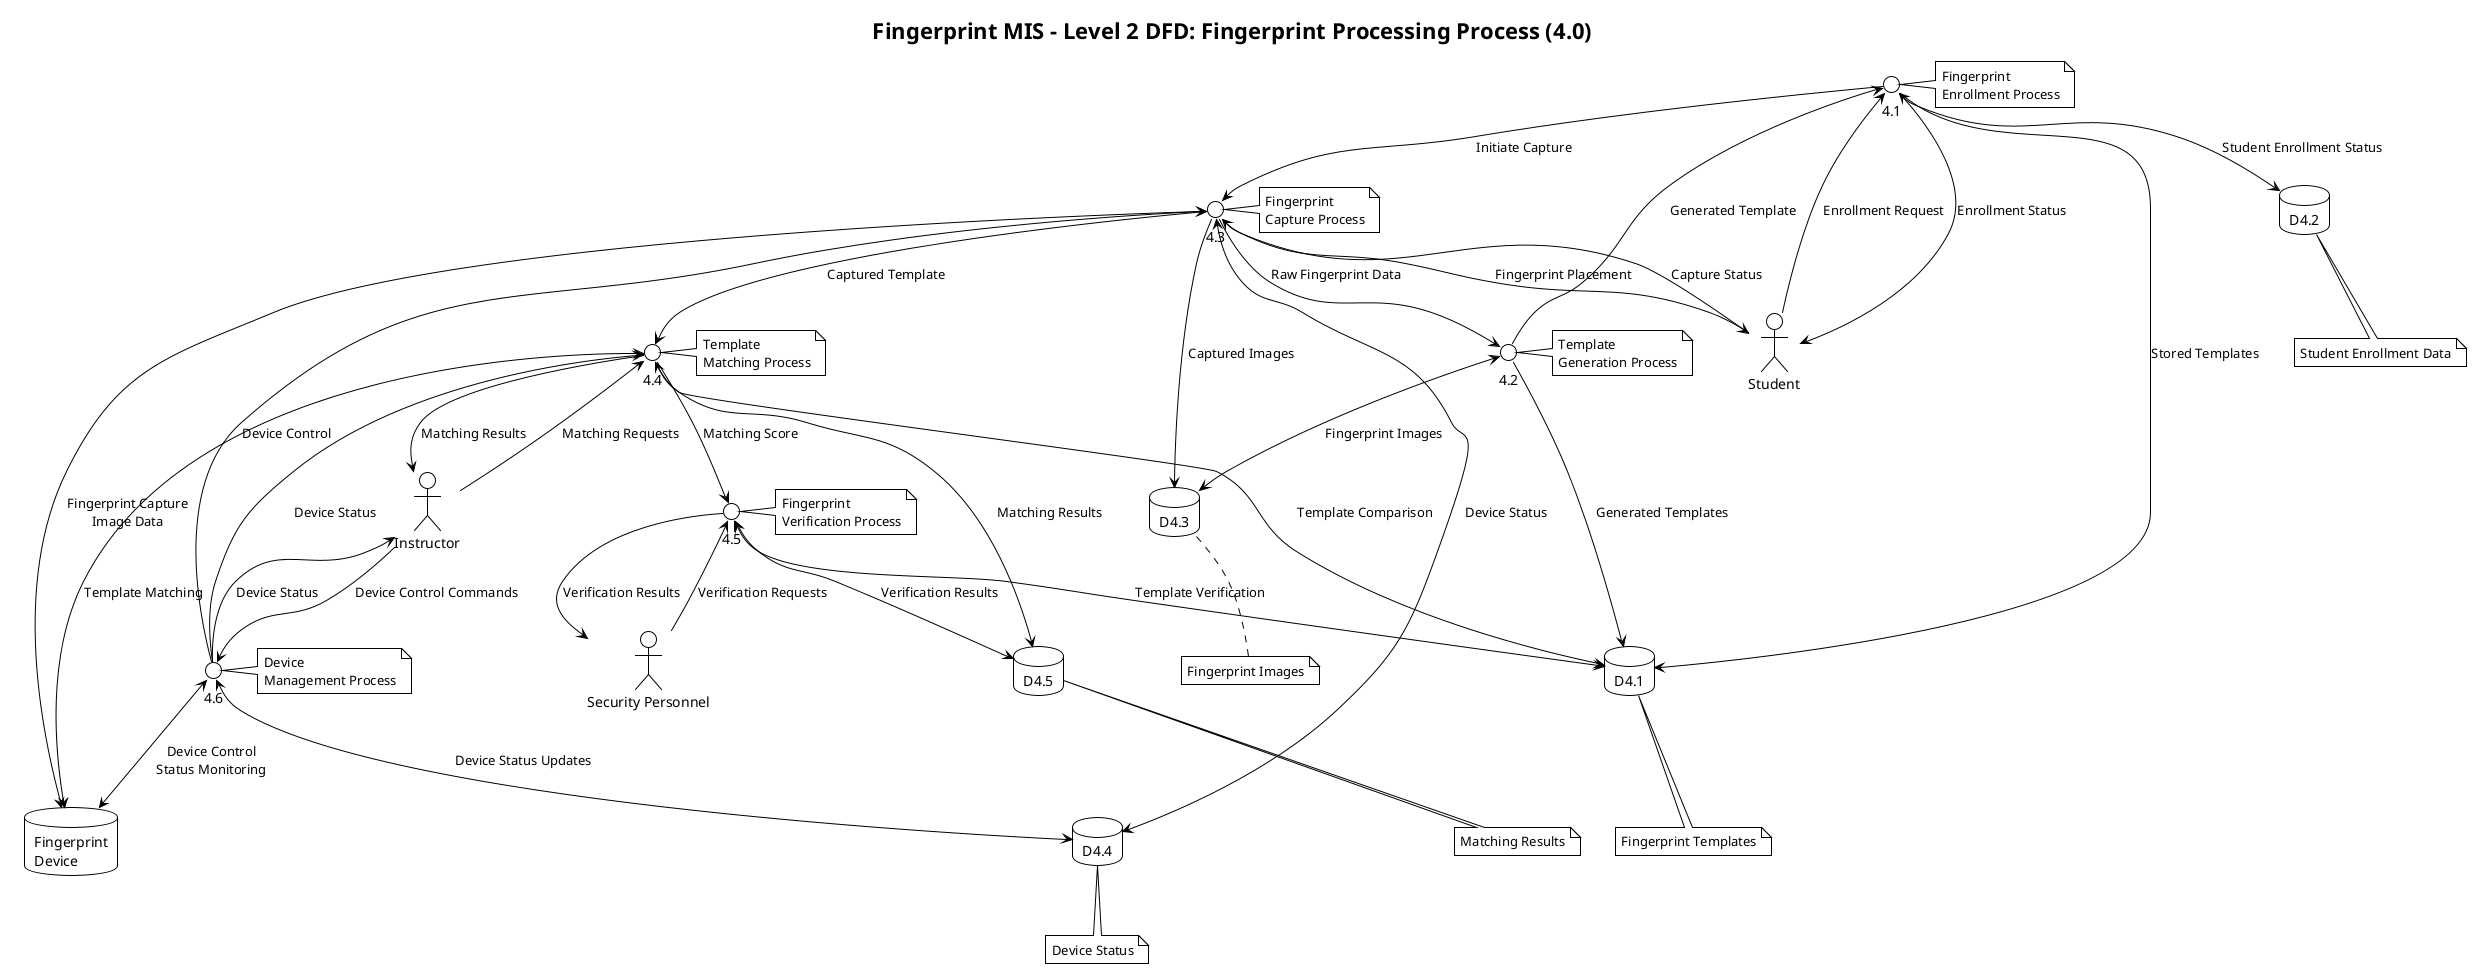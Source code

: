 @startuml
!theme plain
title Fingerprint MIS - Level 2 DFD: Fingerprint Processing Process (4.0)

' External entities
actor Student as "Student"
actor Instructor as "Instructor"
actor Security as "Security Personnel"

' Level 2 processes for Fingerprint Processing
circle "4.1" as P41
note right of P41 : Fingerprint\nEnrollment Process
circle "4.2" as P42
note right of P42 : Template\nGeneration Process
circle "4.3" as P43
note right of P43 : Fingerprint\nCapture Process
circle "4.4" as P44
note right of P44 : Template\nMatching Process
circle "4.5" as P45
note right of P45 : Fingerprint\nVerification Process
circle "4.6" as P46
note right of P46 : Device\nManagement Process

' Data stores
database "D4.1" as D41
note bottom of D41 : Fingerprint Templates
database "D4.2" as D42
note bottom of D42 : Student Enrollment Data
database "D4.3" as D43
note bottom of D43 : Fingerprint Images
database "D4.4" as D44
note bottom of D44 : Device Status
database "D4.5" as D45
note bottom of D45 : Matching Results

' External device
database "Fingerprint\nDevice" as FDevice

' Student flows
Student --> P41 : Enrollment Request
P41 --> Student : Enrollment Status
Student --> P43 : Fingerprint Placement
P43 --> Student : Capture Status

' Instructor flows
Instructor --> P46 : Device Control Commands
P46 --> Instructor : Device Status
Instructor --> P44 : Matching Requests
P44 --> Instructor : Matching Results

' Security flows
Security --> P45 : Verification Requests
P45 --> Security : Verification Results

' Process interactions
P41 --> P43 : Initiate Capture
P43 --> P42 : Raw Fingerprint Data
P42 --> P41 : Generated Template
P43 --> P44 : Captured Template
P44 --> P45 : Matching Score
P46 --> P43 : Device Control
P46 --> P44 : Device Status

' Process to data store flows
P41 <--> D42 : Student Enrollment Status
P41 --> D41 : Stored Templates

P42 <--> D43 : Fingerprint Images
P42 --> D41 : Generated Templates

P43 <--> FDevice : Fingerprint Capture\nImage Data
P43 --> D43 : Captured Images
P43 <--> D44 : Device Status

P44 <--> D41 : Template Comparison
P44 --> D45 : Matching Results
P44 <--> FDevice : Template Matching

P45 <--> D41 : Template Verification
P45 <--> D45 : Verification Results

P46 <--> FDevice : Device Control\nStatus Monitoring
P46 <--> D44 : Device Status Updates

@enduml
